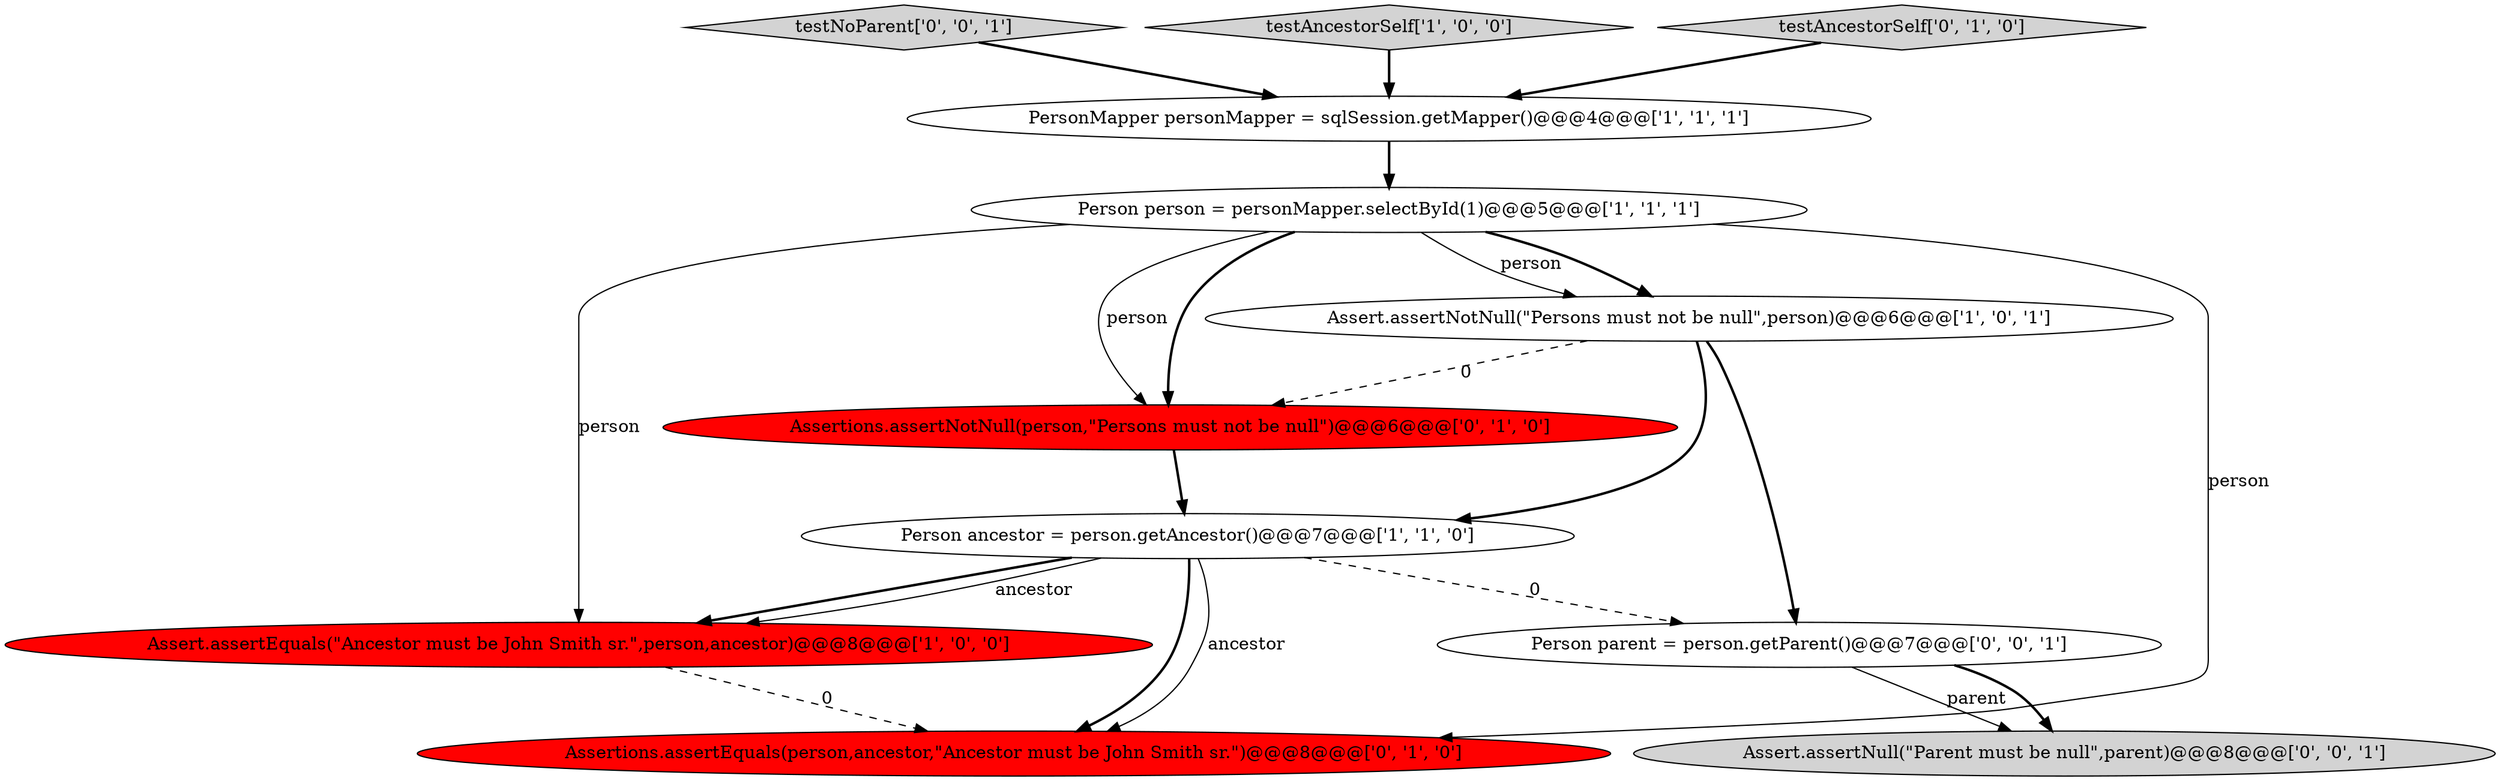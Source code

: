 digraph {
10 [style = filled, label = "Person parent = person.getParent()@@@7@@@['0', '0', '1']", fillcolor = white, shape = ellipse image = "AAA0AAABBB3BBB"];
2 [style = filled, label = "Person person = personMapper.selectById(1)@@@5@@@['1', '1', '1']", fillcolor = white, shape = ellipse image = "AAA0AAABBB1BBB"];
5 [style = filled, label = "Person ancestor = person.getAncestor()@@@7@@@['1', '1', '0']", fillcolor = white, shape = ellipse image = "AAA0AAABBB1BBB"];
4 [style = filled, label = "PersonMapper personMapper = sqlSession.getMapper()@@@4@@@['1', '1', '1']", fillcolor = white, shape = ellipse image = "AAA0AAABBB1BBB"];
11 [style = filled, label = "Assert.assertNull(\"Parent must be null\",parent)@@@8@@@['0', '0', '1']", fillcolor = lightgray, shape = ellipse image = "AAA0AAABBB3BBB"];
6 [style = filled, label = "Assertions.assertNotNull(person,\"Persons must not be null\")@@@6@@@['0', '1', '0']", fillcolor = red, shape = ellipse image = "AAA1AAABBB2BBB"];
9 [style = filled, label = "testNoParent['0', '0', '1']", fillcolor = lightgray, shape = diamond image = "AAA0AAABBB3BBB"];
1 [style = filled, label = "Assert.assertEquals(\"Ancestor must be John Smith sr.\",person,ancestor)@@@8@@@['1', '0', '0']", fillcolor = red, shape = ellipse image = "AAA1AAABBB1BBB"];
3 [style = filled, label = "testAncestorSelf['1', '0', '0']", fillcolor = lightgray, shape = diamond image = "AAA0AAABBB1BBB"];
0 [style = filled, label = "Assert.assertNotNull(\"Persons must not be null\",person)@@@6@@@['1', '0', '1']", fillcolor = white, shape = ellipse image = "AAA0AAABBB1BBB"];
8 [style = filled, label = "Assertions.assertEquals(person,ancestor,\"Ancestor must be John Smith sr.\")@@@8@@@['0', '1', '0']", fillcolor = red, shape = ellipse image = "AAA1AAABBB2BBB"];
7 [style = filled, label = "testAncestorSelf['0', '1', '0']", fillcolor = lightgray, shape = diamond image = "AAA0AAABBB2BBB"];
5->8 [style = bold, label=""];
2->6 [style = bold, label=""];
9->4 [style = bold, label=""];
2->0 [style = solid, label="person"];
0->6 [style = dashed, label="0"];
4->2 [style = bold, label=""];
7->4 [style = bold, label=""];
3->4 [style = bold, label=""];
10->11 [style = solid, label="parent"];
2->1 [style = solid, label="person"];
5->8 [style = solid, label="ancestor"];
5->1 [style = bold, label=""];
6->5 [style = bold, label=""];
0->10 [style = bold, label=""];
2->0 [style = bold, label=""];
5->10 [style = dashed, label="0"];
2->6 [style = solid, label="person"];
2->8 [style = solid, label="person"];
1->8 [style = dashed, label="0"];
5->1 [style = solid, label="ancestor"];
0->5 [style = bold, label=""];
10->11 [style = bold, label=""];
}
